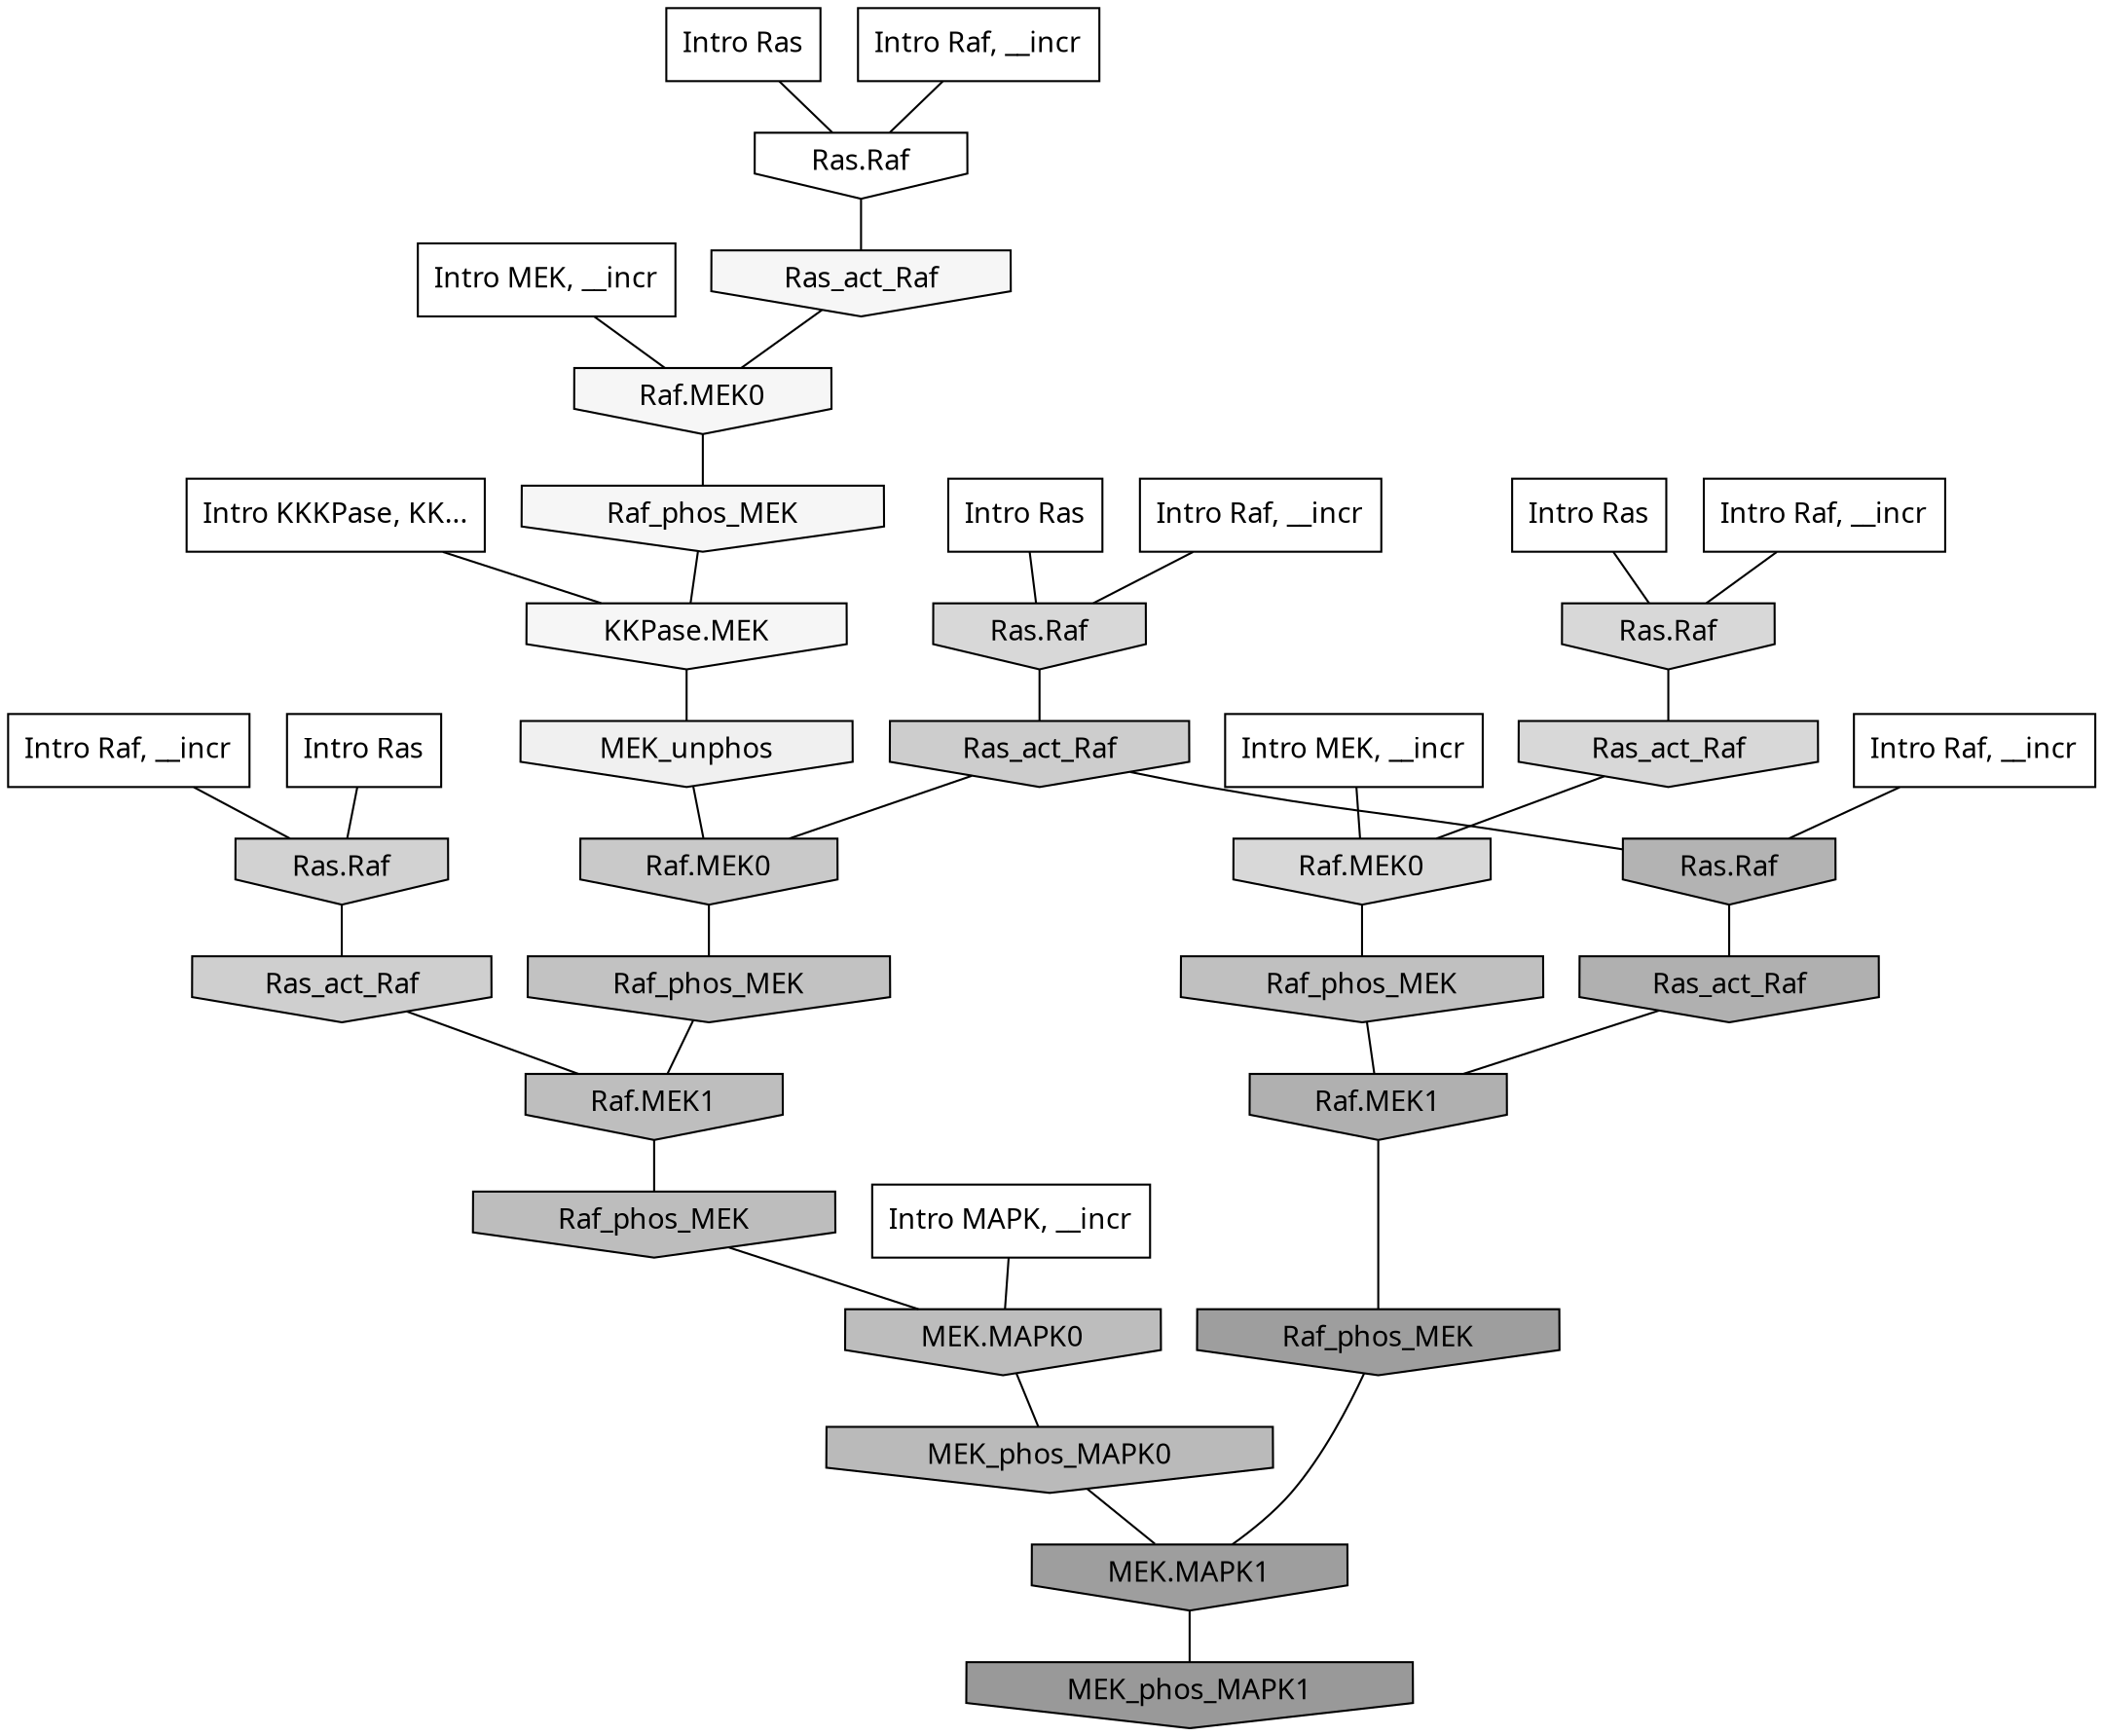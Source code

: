 digraph G{
  rankdir="TB";
  ranksep=0.30;
  node [fontname="CMU Serif"];
  edge [fontname="CMU Serif"];
  
  2 [label="Intro Ras", shape=rectangle, style=filled, fillcolor="0.000 0.000 1.000"]
  
  18 [label="Intro Ras", shape=rectangle, style=filled, fillcolor="0.000 0.000 1.000"]
  
  22 [label="Intro Ras", shape=rectangle, style=filled, fillcolor="0.000 0.000 1.000"]
  
  25 [label="Intro Ras", shape=rectangle, style=filled, fillcolor="0.000 0.000 1.000"]
  
  265 [label="Intro Raf, __incr", shape=rectangle, style=filled, fillcolor="0.000 0.000 1.000"]
  
  352 [label="Intro Raf, __incr", shape=rectangle, style=filled, fillcolor="0.000 0.000 1.000"]
  
  550 [label="Intro Raf, __incr", shape=rectangle, style=filled, fillcolor="0.000 0.000 1.000"]
  
  648 [label="Intro Raf, __incr", shape=rectangle, style=filled, fillcolor="0.000 0.000 1.000"]
  
  875 [label="Intro Raf, __incr", shape=rectangle, style=filled, fillcolor="0.000 0.000 1.000"]
  
  1307 [label="Intro MEK, __incr", shape=rectangle, style=filled, fillcolor="0.000 0.000 1.000"]
  
  2039 [label="Intro MEK, __incr", shape=rectangle, style=filled, fillcolor="0.000 0.000 1.000"]
  
  2672 [label="Intro MAPK, __incr", shape=rectangle, style=filled, fillcolor="0.000 0.000 1.000"]
  
  3145 [label="Intro KKKPase, KK...", shape=rectangle, style=filled, fillcolor="0.000 0.000 1.000"]
  
  3322 [label="Ras.Raf", shape=invhouse, style=filled, fillcolor="0.000 0.000 0.998"]
  
  3560 [label="Ras_act_Raf", shape=invhouse, style=filled, fillcolor="0.000 0.000 0.962"]
  
  3563 [label="Raf.MEK0", shape=invhouse, style=filled, fillcolor="0.000 0.000 0.962"]
  
  3573 [label="Raf_phos_MEK", shape=invhouse, style=filled, fillcolor="0.000 0.000 0.961"]
  
  3576 [label="KKPase.MEK", shape=invhouse, style=filled, fillcolor="0.000 0.000 0.961"]
  
  3767 [label="MEK_unphos", shape=invhouse, style=filled, fillcolor="0.000 0.000 0.941"]
  
  5289 [label="Ras.Raf", shape=invhouse, style=filled, fillcolor="0.000 0.000 0.846"]
  
  5292 [label="Ras.Raf", shape=invhouse, style=filled, fillcolor="0.000 0.000 0.846"]
  
  5312 [label="Ras_act_Raf", shape=invhouse, style=filled, fillcolor="0.000 0.000 0.845"]
  
  5314 [label="Raf.MEK0", shape=invhouse, style=filled, fillcolor="0.000 0.000 0.845"]
  
  5723 [label="Ras.Raf", shape=invhouse, style=filled, fillcolor="0.000 0.000 0.821"]
  
  5926 [label="Ras_act_Raf", shape=invhouse, style=filled, fillcolor="0.000 0.000 0.811"]
  
  6044 [label="Ras_act_Raf", shape=invhouse, style=filled, fillcolor="0.000 0.000 0.804"]
  
  6397 [label="Raf.MEK0", shape=invhouse, style=filled, fillcolor="0.000 0.000 0.789"]
  
  7217 [label="Raf_phos_MEK", shape=invhouse, style=filled, fillcolor="0.000 0.000 0.759"]
  
  7498 [label="Raf_phos_MEK", shape=invhouse, style=filled, fillcolor="0.000 0.000 0.751"]
  
  7735 [label="Raf.MEK1", shape=invhouse, style=filled, fillcolor="0.000 0.000 0.743"]
  
  7756 [label="Raf_phos_MEK", shape=invhouse, style=filled, fillcolor="0.000 0.000 0.742"]
  
  7758 [label="MEK.MAPK0", shape=invhouse, style=filled, fillcolor="0.000 0.000 0.742"]
  
  8290 [label="MEK_phos_MAPK0", shape=invhouse, style=filled, fillcolor="0.000 0.000 0.727"]
  
  9238 [label="Ras.Raf", shape=invhouse, style=filled, fillcolor="0.000 0.000 0.700"]
  
  9702 [label="Ras_act_Raf", shape=invhouse, style=filled, fillcolor="0.000 0.000 0.690"]
  
  9711 [label="Raf.MEK1", shape=invhouse, style=filled, fillcolor="0.000 0.000 0.690"]
  
  13543 [label="Raf_phos_MEK", shape=invhouse, style=filled, fillcolor="0.000 0.000 0.620"]
  
  13546 [label="MEK.MAPK1", shape=invhouse, style=filled, fillcolor="0.000 0.000 0.620"]
  
  15048 [label="MEK_phos_MAPK1", shape=invhouse, style=filled, fillcolor="0.000 0.000 0.600"]
  
  
  13546 -> 15048 [dir=none, color="0.000 0.000 0.000"] 
  13543 -> 13546 [dir=none, color="0.000 0.000 0.000"] 
  9711 -> 13543 [dir=none, color="0.000 0.000 0.000"] 
  9702 -> 9711 [dir=none, color="0.000 0.000 0.000"] 
  9238 -> 9702 [dir=none, color="0.000 0.000 0.000"] 
  8290 -> 13546 [dir=none, color="0.000 0.000 0.000"] 
  7758 -> 8290 [dir=none, color="0.000 0.000 0.000"] 
  7756 -> 7758 [dir=none, color="0.000 0.000 0.000"] 
  7735 -> 7756 [dir=none, color="0.000 0.000 0.000"] 
  7498 -> 9711 [dir=none, color="0.000 0.000 0.000"] 
  7217 -> 7735 [dir=none, color="0.000 0.000 0.000"] 
  6397 -> 7217 [dir=none, color="0.000 0.000 0.000"] 
  6044 -> 6397 [dir=none, color="0.000 0.000 0.000"] 
  6044 -> 9238 [dir=none, color="0.000 0.000 0.000"] 
  5926 -> 7735 [dir=none, color="0.000 0.000 0.000"] 
  5723 -> 5926 [dir=none, color="0.000 0.000 0.000"] 
  5314 -> 7498 [dir=none, color="0.000 0.000 0.000"] 
  5312 -> 5314 [dir=none, color="0.000 0.000 0.000"] 
  5292 -> 6044 [dir=none, color="0.000 0.000 0.000"] 
  5289 -> 5312 [dir=none, color="0.000 0.000 0.000"] 
  3767 -> 6397 [dir=none, color="0.000 0.000 0.000"] 
  3576 -> 3767 [dir=none, color="0.000 0.000 0.000"] 
  3573 -> 3576 [dir=none, color="0.000 0.000 0.000"] 
  3563 -> 3573 [dir=none, color="0.000 0.000 0.000"] 
  3560 -> 3563 [dir=none, color="0.000 0.000 0.000"] 
  3322 -> 3560 [dir=none, color="0.000 0.000 0.000"] 
  3145 -> 3576 [dir=none, color="0.000 0.000 0.000"] 
  2672 -> 7758 [dir=none, color="0.000 0.000 0.000"] 
  2039 -> 5314 [dir=none, color="0.000 0.000 0.000"] 
  1307 -> 3563 [dir=none, color="0.000 0.000 0.000"] 
  875 -> 9238 [dir=none, color="0.000 0.000 0.000"] 
  648 -> 5289 [dir=none, color="0.000 0.000 0.000"] 
  550 -> 3322 [dir=none, color="0.000 0.000 0.000"] 
  352 -> 5723 [dir=none, color="0.000 0.000 0.000"] 
  265 -> 5292 [dir=none, color="0.000 0.000 0.000"] 
  25 -> 5292 [dir=none, color="0.000 0.000 0.000"] 
  22 -> 5289 [dir=none, color="0.000 0.000 0.000"] 
  18 -> 5723 [dir=none, color="0.000 0.000 0.000"] 
  2 -> 3322 [dir=none, color="0.000 0.000 0.000"] 
  
  }
